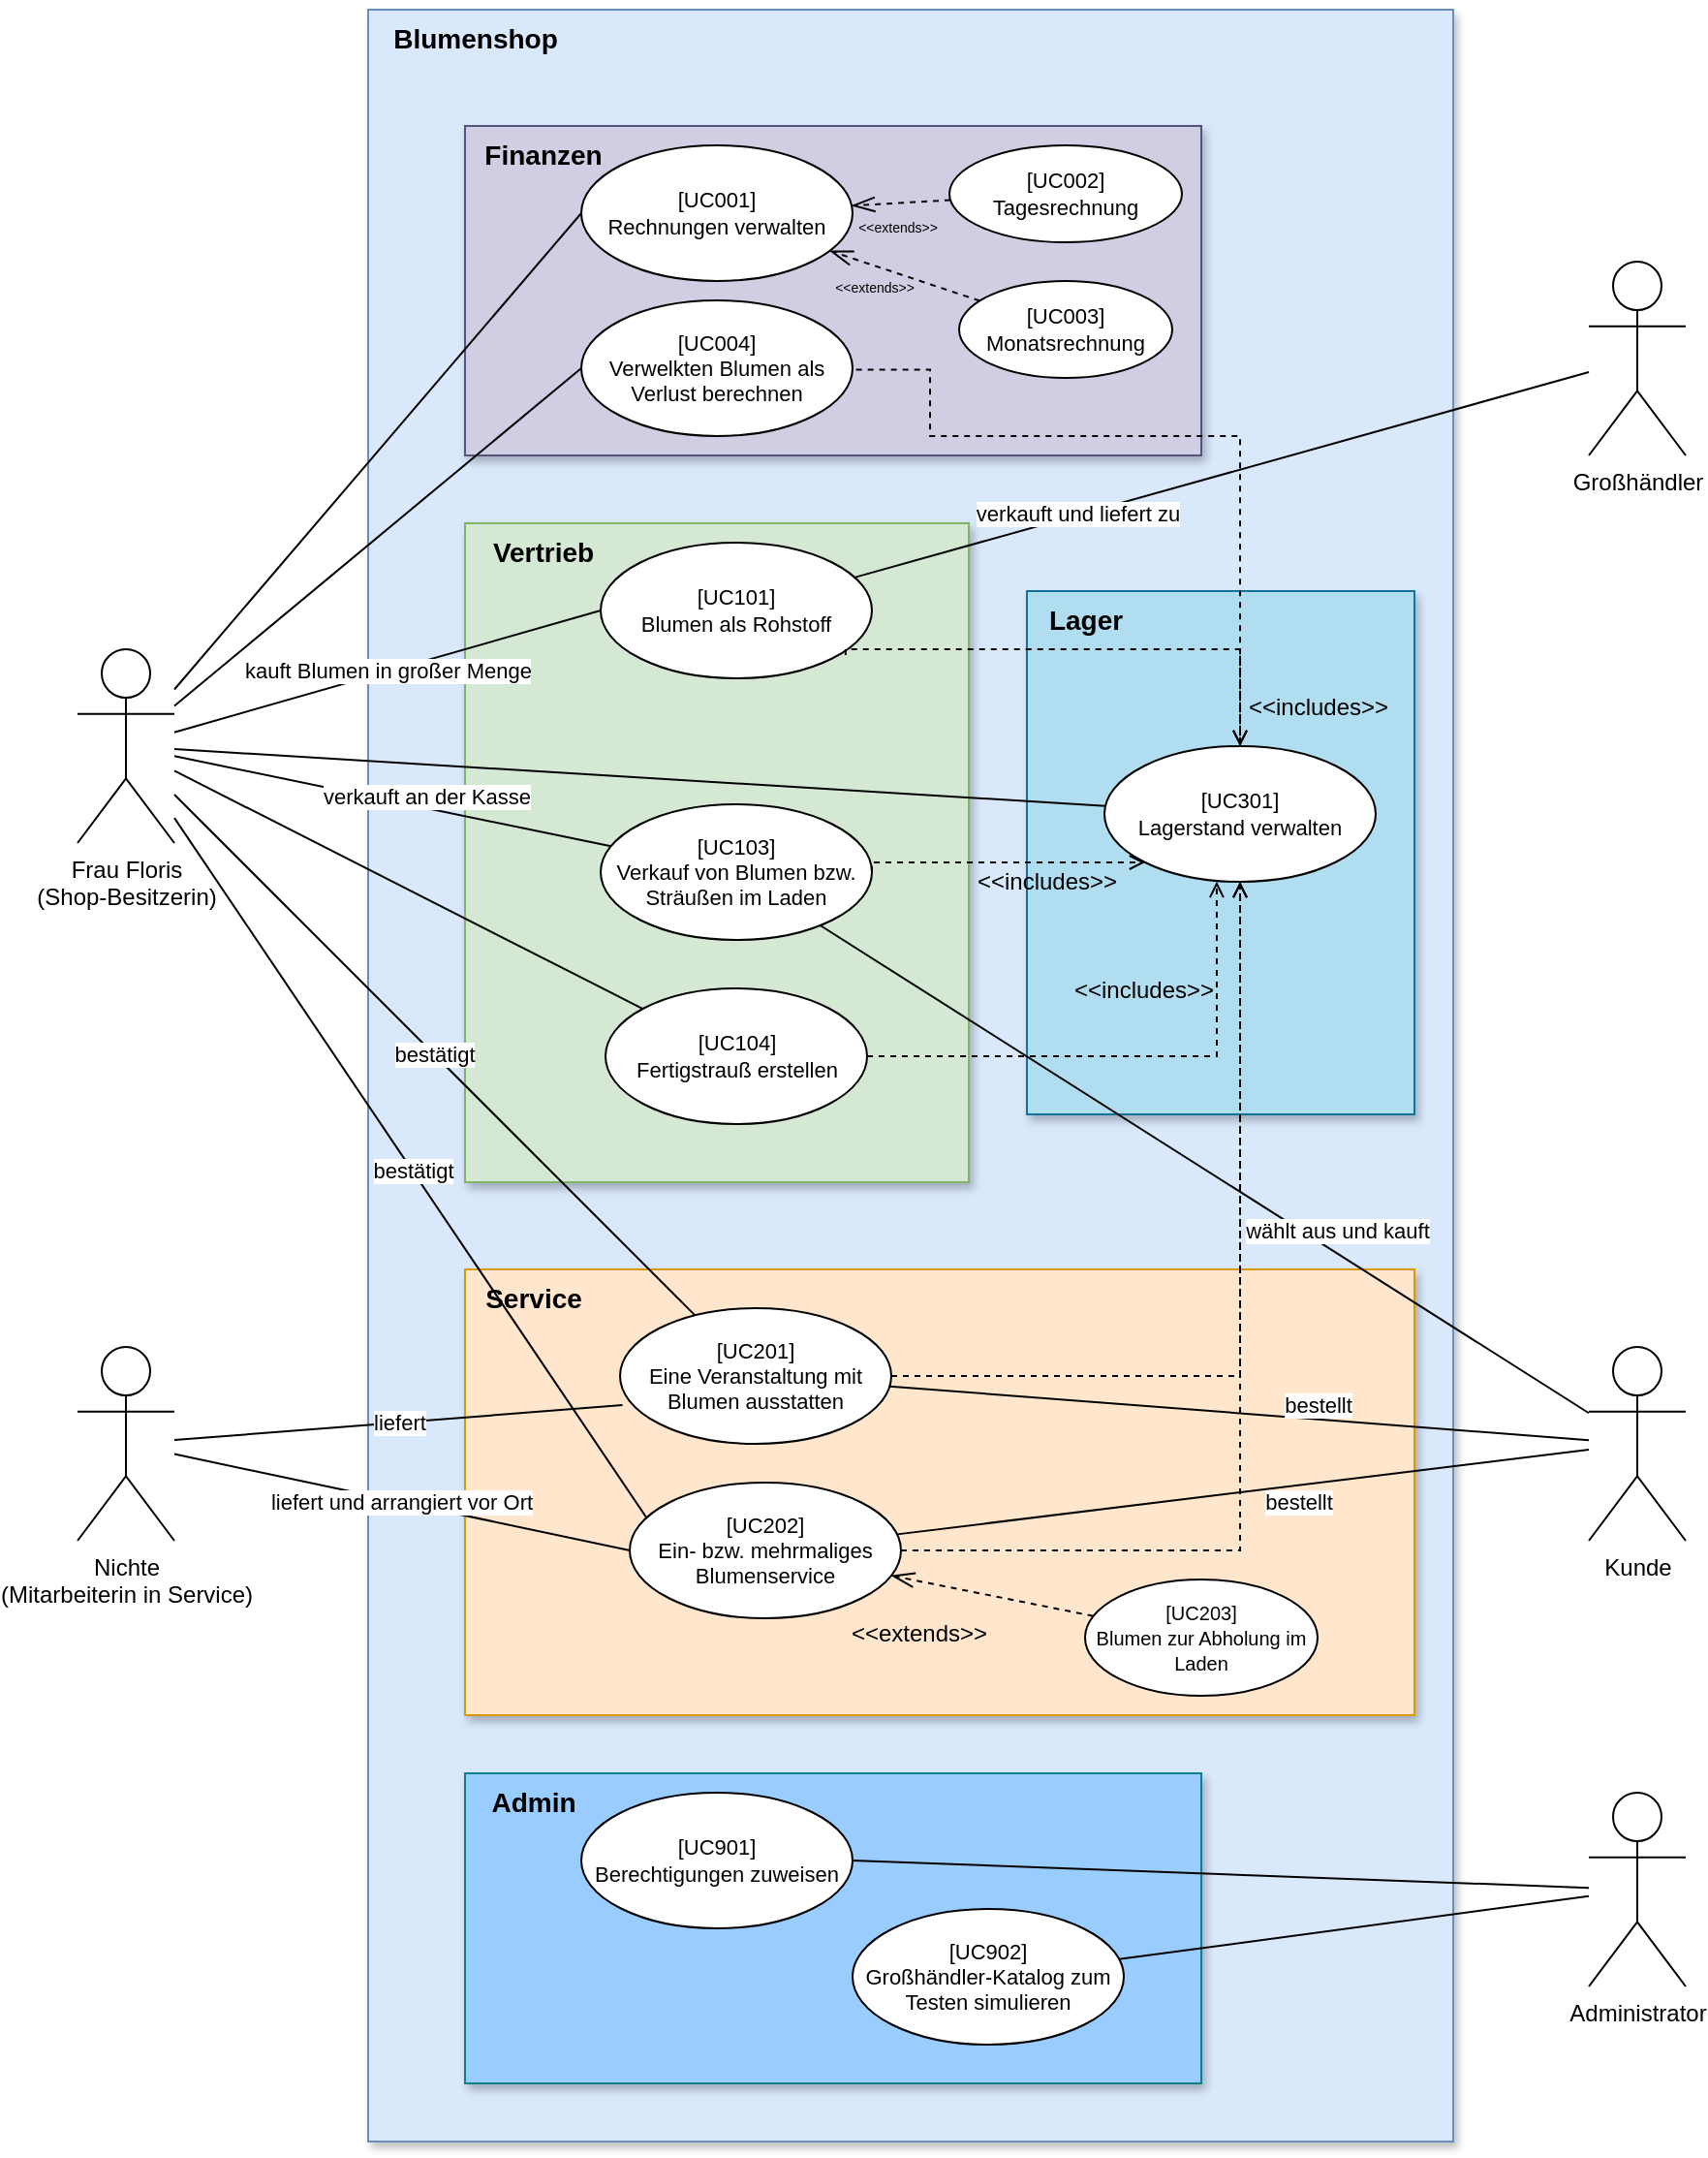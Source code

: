 <mxfile version="22.1.22" type="embed">
  <diagram id="T95qvjE1ERWwv_4aiWjD" name="Page-1">
    <mxGraphModel dx="1218" dy="1538" grid="1" gridSize="10" guides="1" tooltips="1" connect="1" arrows="1" fold="1" page="1" pageScale="1" pageWidth="1100" pageHeight="850" math="0" shadow="0">
      <root>
        <mxCell id="0" />
        <mxCell id="1" parent="0" />
        <mxCell id="43" value="" style="html=1;whiteSpace=wrap;fillColor=#dae8fc;strokeColor=#6c8ebf;shadow=1;labelPosition=left;verticalLabelPosition=top;align=right;verticalAlign=bottom;" parent="1" vertex="1">
          <mxGeometry x="350" y="-70" width="560" height="1100" as="geometry" />
        </mxCell>
        <mxCell id="91" value="" style="html=1;whiteSpace=wrap;fillColor=#b1ddf0;strokeColor=#10739e;shadow=1;labelPosition=left;verticalLabelPosition=top;align=right;verticalAlign=bottom;glass=0;rounded=0;" vertex="1" parent="1">
          <mxGeometry x="690" y="230" width="200" height="270" as="geometry" />
        </mxCell>
        <mxCell id="57" value="" style="html=1;whiteSpace=wrap;fillColor=#ffe6cc;strokeColor=#d79b00;shadow=1;labelPosition=left;verticalLabelPosition=top;align=right;verticalAlign=bottom;" parent="1" vertex="1">
          <mxGeometry x="400" y="580" width="490" height="230" as="geometry" />
        </mxCell>
        <mxCell id="54" value="" style="html=1;whiteSpace=wrap;fillColor=#d5e8d4;strokeColor=#82b366;shadow=1;labelPosition=left;verticalLabelPosition=top;align=right;verticalAlign=bottom;glass=0;rounded=0;" parent="1" vertex="1">
          <mxGeometry x="400" y="195" width="260" height="340" as="geometry" />
        </mxCell>
        <mxCell id="77" value="" style="html=1;whiteSpace=wrap;fillColor=#99CCFF;strokeColor=#0e8088;shadow=1;labelPosition=left;verticalLabelPosition=top;align=right;verticalAlign=bottom;" vertex="1" parent="1">
          <mxGeometry x="400" y="840" width="380" height="160" as="geometry" />
        </mxCell>
        <mxCell id="52" value="" style="html=1;whiteSpace=wrap;fillColor=#d0cee2;strokeColor=#56517e;shadow=1;labelPosition=left;verticalLabelPosition=top;align=right;verticalAlign=bottom;" parent="1" vertex="1">
          <mxGeometry x="400" y="-10" width="380" height="170" as="geometry" />
        </mxCell>
        <mxCell id="20" value="verkauft an der Kasse" style="rounded=0;orthogonalLoop=1;jettySize=auto;html=1;endArrow=none;endFill=0;" parent="1" source="2" target="18" edge="1">
          <mxGeometry x="0.142" y="6" relative="1" as="geometry">
            <mxPoint x="70" y="290" as="sourcePoint" />
            <mxPoint x="330" y="307.5" as="targetPoint" />
            <mxPoint as="offset" />
          </mxGeometry>
        </mxCell>
        <mxCell id="30" value="bestätigt" style="rounded=0;orthogonalLoop=1;jettySize=auto;html=1;endArrow=none;endFill=0;entryX=0.071;entryY=0.286;entryDx=0;entryDy=0;entryPerimeter=0;" parent="1" source="2" target="26" edge="1">
          <mxGeometry relative="1" as="geometry" />
        </mxCell>
        <mxCell id="32" style="rounded=0;orthogonalLoop=1;jettySize=auto;html=1;entryX=0;entryY=0.5;entryDx=0;entryDy=0;endArrow=none;endFill=0;" parent="1" source="2" target="31" edge="1">
          <mxGeometry relative="1" as="geometry" />
        </mxCell>
        <mxCell id="36" value="kauft Blumen in großer Menge" style="rounded=0;orthogonalLoop=1;jettySize=auto;html=1;entryX=0;entryY=0.5;entryDx=0;entryDy=0;endArrow=none;endFill=0;" parent="1" source="2" target="35" edge="1">
          <mxGeometry relative="1" as="geometry" />
        </mxCell>
        <mxCell id="51" style="rounded=0;orthogonalLoop=1;jettySize=auto;html=1;entryX=0;entryY=0.5;entryDx=0;entryDy=0;horizontal=1;endArrow=none;endFill=0;" parent="1" source="2" target="50" edge="1">
          <mxGeometry relative="1" as="geometry" />
        </mxCell>
        <mxCell id="76" style="rounded=0;orthogonalLoop=1;jettySize=auto;html=1;endArrow=none;endFill=0;" edge="1" parent="1" source="2" target="46">
          <mxGeometry relative="1" as="geometry" />
        </mxCell>
        <mxCell id="2" value="Frau Floris &lt;br&gt;(Shop-Besitzerin)" style="shape=umlActor;verticalLabelPosition=bottom;verticalAlign=top;html=1;" parent="1" vertex="1">
          <mxGeometry x="200" y="260" width="50" height="100" as="geometry" />
        </mxCell>
        <mxCell id="28" value="liefert und arrangiert vor Ort" style="rounded=0;orthogonalLoop=1;jettySize=auto;html=1;entryX=0;entryY=0.5;entryDx=0;entryDy=0;endArrow=none;endFill=0;" parent="1" source="3" target="26" edge="1">
          <mxGeometry relative="1" as="geometry" />
        </mxCell>
        <mxCell id="3" value="Nichte &lt;br&gt;(Mitarbeiterin in Service)" style="shape=umlActor;verticalLabelPosition=bottom;verticalAlign=top;html=1;" parent="1" vertex="1">
          <mxGeometry x="200" y="620" width="50" height="100" as="geometry" />
        </mxCell>
        <mxCell id="27" value="wählt aus und kauft" style="rounded=0;orthogonalLoop=1;jettySize=auto;html=1;endArrow=none;endFill=0;" parent="1" source="6" target="18" edge="1">
          <mxGeometry x="-0.318" y="-10" relative="1" as="geometry">
            <mxPoint x="940" y="400" as="sourcePoint" />
            <mxPoint as="offset" />
          </mxGeometry>
        </mxCell>
        <mxCell id="25" value="bestellt" style="rounded=0;orthogonalLoop=1;jettySize=auto;html=1;endArrow=none;endFill=0;" parent="1" source="6" target="21" edge="1">
          <mxGeometry x="-0.221" y="-7" relative="1" as="geometry">
            <mxPoint x="940" y="400" as="sourcePoint" />
            <mxPoint as="offset" />
          </mxGeometry>
        </mxCell>
        <mxCell id="6" value="Kunde" style="shape=umlActor;verticalLabelPosition=bottom;verticalAlign=top;html=1;" parent="1" vertex="1">
          <mxGeometry x="980" y="620" width="50" height="100" as="geometry" />
        </mxCell>
        <mxCell id="16" style="rounded=0;orthogonalLoop=1;jettySize=auto;html=1;entryX=1;entryY=0.5;entryDx=0;entryDy=0;endArrow=none;endFill=0;" parent="1" source="11" target="15" edge="1">
          <mxGeometry relative="1" as="geometry" />
        </mxCell>
        <mxCell id="109" style="rounded=0;orthogonalLoop=1;jettySize=auto;html=1;endArrow=none;endFill=0;" edge="1" parent="1" source="11" target="108">
          <mxGeometry relative="1" as="geometry" />
        </mxCell>
        <mxCell id="11" value="Administrator" style="shape=umlActor;verticalLabelPosition=bottom;verticalAlign=top;html=1;" parent="1" vertex="1">
          <mxGeometry x="980" y="850" width="50" height="100" as="geometry" />
        </mxCell>
        <mxCell id="15" value="[UC901]&lt;br&gt;Berechtigungen zuweisen" style="ellipse;whiteSpace=wrap;html=1;fontSize=11;" parent="1" vertex="1">
          <mxGeometry x="460" y="850" width="140" height="70" as="geometry" />
        </mxCell>
        <mxCell id="18" value="[UC103]&lt;br&gt;Verkauf von Blumen bzw. Sträußen im Laden" style="ellipse;whiteSpace=wrap;html=1;fontSize=11;" parent="1" vertex="1">
          <mxGeometry x="470" y="340" width="140" height="70" as="geometry" />
        </mxCell>
        <mxCell id="21" value="[UC201]&lt;br&gt;Eine Veranstaltung mit Blumen ausstatten" style="ellipse;whiteSpace=wrap;html=1;fontSize=11;" parent="1" vertex="1">
          <mxGeometry x="480" y="600" width="140" height="70" as="geometry" />
        </mxCell>
        <mxCell id="23" value="liefert" style="rounded=0;orthogonalLoop=1;jettySize=auto;html=1;entryX=0.009;entryY=0.715;entryDx=0;entryDy=0;entryPerimeter=0;endArrow=none;endFill=0;" parent="1" source="3" target="21" edge="1">
          <mxGeometry relative="1" as="geometry" />
        </mxCell>
        <mxCell id="26" value="[UC202]&lt;br&gt;Ein- bzw. mehrmaliges Blumenservice" style="ellipse;whiteSpace=wrap;html=1;fontSize=11;" parent="1" vertex="1">
          <mxGeometry x="485" y="690" width="140" height="70" as="geometry" />
        </mxCell>
        <mxCell id="29" value="bestellt" style="rounded=0;orthogonalLoop=1;jettySize=auto;html=1;endArrow=none;endFill=0;" parent="1" source="6" target="26" edge="1">
          <mxGeometry x="-0.154" y="9" relative="1" as="geometry">
            <mxPoint x="940" y="400" as="sourcePoint" />
            <mxPoint as="offset" />
          </mxGeometry>
        </mxCell>
        <mxCell id="31" value="[UC001]&lt;br&gt;Rechnungen verwalten" style="ellipse;whiteSpace=wrap;html=1;fontSize=11;" parent="1" vertex="1">
          <mxGeometry x="460" width="140" height="70" as="geometry" />
        </mxCell>
        <mxCell id="73" style="rounded=0;orthogonalLoop=1;jettySize=auto;html=1;endArrow=none;endFill=0;" parent="1" source="33" target="35" edge="1">
          <mxGeometry relative="1" as="geometry" />
        </mxCell>
        <mxCell id="74" value="verkauft und liefert zu" style="edgeLabel;html=1;align=center;verticalAlign=middle;resizable=0;points=[];" parent="73" vertex="1" connectable="0">
          <mxGeometry x="0.394" y="-1" relative="1" as="geometry">
            <mxPoint as="offset" />
          </mxGeometry>
        </mxCell>
        <mxCell id="33" value="Großhändler" style="shape=umlActor;verticalLabelPosition=bottom;verticalAlign=top;html=1;" parent="1" vertex="1">
          <mxGeometry x="980" y="60" width="50" height="100" as="geometry" />
        </mxCell>
        <mxCell id="35" value="[UC101]&lt;br&gt;Blumen als Rohstoff" style="ellipse;whiteSpace=wrap;html=1;fontSize=11;" parent="1" vertex="1">
          <mxGeometry x="470" y="205" width="140" height="70" as="geometry" />
        </mxCell>
        <mxCell id="44" value="Blumenshop" style="text;html=1;align=center;verticalAlign=middle;resizable=0;points=[];autosize=1;strokeColor=none;fillColor=none;fontStyle=1;fontSize=14;" parent="1" vertex="1">
          <mxGeometry x="350" y="-70" width="110" height="30" as="geometry" />
        </mxCell>
        <mxCell id="46" value="[UC104]&lt;br&gt;Fertigstrauß erstellen" style="ellipse;whiteSpace=wrap;html=1;fontSize=11;" parent="1" vertex="1">
          <mxGeometry x="472.5" y="435" width="135" height="70" as="geometry" />
        </mxCell>
        <mxCell id="50" value="[UC004]&lt;br&gt;Verwelkten Blumen als Verlust berechnen" style="ellipse;whiteSpace=wrap;html=1;fontSize=11;" parent="1" vertex="1">
          <mxGeometry x="460" y="80" width="140" height="70" as="geometry" />
        </mxCell>
        <mxCell id="53" value="Finanzen" style="text;html=1;align=center;verticalAlign=middle;resizable=0;points=[];autosize=1;strokeColor=none;fillColor=none;fontStyle=1;fontSize=14;" parent="1" vertex="1">
          <mxGeometry x="400" y="-10" width="80" height="30" as="geometry" />
        </mxCell>
        <mxCell id="55" value="Vertrieb" style="text;html=1;align=center;verticalAlign=middle;resizable=0;points=[];autosize=1;strokeColor=none;fillColor=none;fontStyle=1;fontSize=14;" parent="1" vertex="1">
          <mxGeometry x="400" y="195" width="80" height="30" as="geometry" />
        </mxCell>
        <mxCell id="60" value="bestätigt" style="rounded=0;orthogonalLoop=1;jettySize=auto;html=1;endArrow=none;endFill=0;" parent="1" source="2" target="21" edge="1">
          <mxGeometry relative="1" as="geometry">
            <mxPoint x="250" y="342" as="sourcePoint" />
            <mxPoint x="465" y="585" as="targetPoint" />
          </mxGeometry>
        </mxCell>
        <mxCell id="59" value="Service" style="text;html=1;align=center;verticalAlign=middle;resizable=0;points=[];autosize=1;strokeColor=none;fillColor=none;fontStyle=1;fontSize=14;" parent="1" vertex="1">
          <mxGeometry x="400" y="580" width="70" height="30" as="geometry" />
        </mxCell>
        <mxCell id="61" value="[UC002]&lt;br&gt;Tagesrechnung" style="ellipse;whiteSpace=wrap;html=1;fontSize=11;" parent="1" vertex="1">
          <mxGeometry x="650" width="120" height="50" as="geometry" />
        </mxCell>
        <mxCell id="63" value="[UC003]&lt;br&gt;Monatsrechnung" style="ellipse;whiteSpace=wrap;html=1;fontSize=11;" parent="1" vertex="1">
          <mxGeometry x="655" y="70" width="110" height="50" as="geometry" />
        </mxCell>
        <mxCell id="67" style="rounded=0;orthogonalLoop=1;jettySize=auto;html=1;endArrow=none;endFill=0;" parent="1" source="66" target="2" edge="1">
          <mxGeometry relative="1" as="geometry" />
        </mxCell>
        <mxCell id="66" value="[UC301]&lt;br&gt;Lagerstand verwalten" style="ellipse;whiteSpace=wrap;html=1;fontSize=11;" parent="1" vertex="1">
          <mxGeometry x="730" y="310" width="140" height="70" as="geometry" />
        </mxCell>
        <mxCell id="72" style="rounded=0;orthogonalLoop=1;jettySize=auto;html=1;endArrow=openThin;endFill=0;startSize=6;endSize=10;dashed=1;" parent="1" source="71" target="26" edge="1">
          <mxGeometry relative="1" as="geometry" />
        </mxCell>
        <mxCell id="79" value="&lt;font style=&quot;font-size: 12px;&quot;&gt;&amp;lt;&amp;lt;extends&amp;gt;&amp;gt;&lt;/font&gt;" style="edgeLabel;html=1;align=center;verticalAlign=middle;resizable=0;points=[];fontColor=default;labelBackgroundColor=none;fontSize=12;" vertex="1" connectable="0" parent="72">
          <mxGeometry x="0.418" y="3" relative="1" as="geometry">
            <mxPoint x="-16" y="21" as="offset" />
          </mxGeometry>
        </mxCell>
        <mxCell id="71" value="&lt;font style=&quot;font-size: 10px;&quot;&gt;[UC203]&lt;br&gt;Blumen zur Abholung im Laden&lt;/font&gt;" style="ellipse;whiteSpace=wrap;html=1;fontSize=11;" parent="1" vertex="1">
          <mxGeometry x="720" y="740" width="120" height="60" as="geometry" />
        </mxCell>
        <mxCell id="78" value="Admin" style="text;html=1;align=center;verticalAlign=middle;resizable=0;points=[];autosize=1;strokeColor=none;fillColor=none;fontStyle=1;fontSize=14;" vertex="1" parent="1">
          <mxGeometry x="400" y="840" width="70" height="30" as="geometry" />
        </mxCell>
        <mxCell id="80" style="rounded=0;orthogonalLoop=1;jettySize=auto;html=1;endArrow=openThin;endFill=0;startSize=6;endSize=10;dashed=1;" edge="1" parent="1" source="63" target="31">
          <mxGeometry relative="1" as="geometry">
            <mxPoint x="640" y="112" as="sourcePoint" />
            <mxPoint x="598" y="100" as="targetPoint" />
          </mxGeometry>
        </mxCell>
        <mxCell id="81" value="&lt;font style=&quot;font-size: 7px;&quot;&gt;&amp;lt;&amp;lt;extends&amp;gt;&amp;gt;&lt;/font&gt;" style="edgeLabel;html=1;align=center;verticalAlign=middle;resizable=0;points=[];fontColor=default;labelBackgroundColor=none;" vertex="1" connectable="0" parent="80">
          <mxGeometry x="0.418" y="3" relative="1" as="geometry">
            <mxPoint x="1" y="7" as="offset" />
          </mxGeometry>
        </mxCell>
        <mxCell id="84" style="rounded=0;orthogonalLoop=1;jettySize=auto;html=1;endArrow=openThin;endFill=0;startSize=6;endSize=10;dashed=1;" edge="1" parent="1" source="61" target="31">
          <mxGeometry relative="1" as="geometry">
            <mxPoint x="664" y="60" as="sourcePoint" />
            <mxPoint x="600" y="41" as="targetPoint" />
          </mxGeometry>
        </mxCell>
        <mxCell id="85" value="&lt;font style=&quot;font-size: 7px;&quot;&gt;&amp;lt;&amp;lt;extends&amp;gt;&amp;gt;&lt;/font&gt;" style="edgeLabel;html=1;align=center;verticalAlign=middle;resizable=0;points=[];fontColor=default;labelBackgroundColor=none;" vertex="1" connectable="0" parent="84">
          <mxGeometry x="0.418" y="3" relative="1" as="geometry">
            <mxPoint x="8" y="7" as="offset" />
          </mxGeometry>
        </mxCell>
        <mxCell id="86" style="edgeStyle=orthogonalEdgeStyle;rounded=0;orthogonalLoop=1;jettySize=auto;html=1;dashed=1;endArrow=open;endFill=0;exitX=1;exitY=0.5;exitDx=0;exitDy=0;" edge="1" parent="1" source="18" target="66">
          <mxGeometry relative="1" as="geometry">
            <mxPoint x="750" y="370" as="targetPoint" />
            <Array as="points">
              <mxPoint x="710" y="370" />
              <mxPoint x="710" y="370" />
            </Array>
          </mxGeometry>
        </mxCell>
        <mxCell id="88" style="edgeStyle=orthogonalEdgeStyle;rounded=0;orthogonalLoop=1;jettySize=auto;html=1;exitX=1;exitY=0.5;exitDx=0;exitDy=0;dashed=1;endArrow=open;endFill=0;entryX=0.414;entryY=0.999;entryDx=0;entryDy=0;entryPerimeter=0;" edge="1" parent="1" source="46" target="66">
          <mxGeometry relative="1" as="geometry">
            <mxPoint x="630" y="440" as="sourcePoint" />
            <mxPoint x="630" y="361" as="targetPoint" />
          </mxGeometry>
        </mxCell>
        <mxCell id="89" value="&lt;font style=&quot;font-size: 12px;&quot;&gt;&amp;lt;&amp;lt;includes&amp;gt;&amp;gt;&lt;/font&gt;" style="edgeLabel;html=1;align=center;verticalAlign=middle;resizable=0;points=[];labelBackgroundColor=none;fontSize=12;" vertex="1" connectable="0" parent="88">
          <mxGeometry x="0.244" y="-1" relative="1" as="geometry">
            <mxPoint x="-76" y="-91" as="offset" />
          </mxGeometry>
        </mxCell>
        <mxCell id="92" value="Lager" style="text;html=1;align=center;verticalAlign=middle;resizable=0;points=[];autosize=1;strokeColor=none;fillColor=none;fontStyle=1;fontSize=14;" vertex="1" parent="1">
          <mxGeometry x="690" y="230" width="60" height="30" as="geometry" />
        </mxCell>
        <mxCell id="94" style="edgeStyle=orthogonalEdgeStyle;rounded=0;orthogonalLoop=1;jettySize=auto;html=1;dashed=1;endArrow=open;endFill=0;exitX=0.903;exitY=0.829;exitDx=0;exitDy=0;exitPerimeter=0;" edge="1" parent="1" source="35" target="66">
          <mxGeometry relative="1" as="geometry">
            <mxPoint x="615" y="485" as="sourcePoint" />
            <mxPoint x="790" y="360" as="targetPoint" />
            <Array as="points">
              <mxPoint x="596" y="260" />
              <mxPoint x="800" y="260" />
            </Array>
          </mxGeometry>
        </mxCell>
        <mxCell id="95" value="&lt;font style=&quot;font-size: 12px;&quot;&gt;&amp;lt;&amp;lt;includes&amp;gt;&amp;gt;&lt;/font&gt;" style="edgeLabel;html=1;align=center;verticalAlign=middle;resizable=0;points=[];labelBackgroundColor=none;fontSize=12;" vertex="1" connectable="0" parent="94">
          <mxGeometry x="0.244" y="-1" relative="1" as="geometry">
            <mxPoint x="87" y="29" as="offset" />
          </mxGeometry>
        </mxCell>
        <mxCell id="98" style="edgeStyle=orthogonalEdgeStyle;rounded=0;orthogonalLoop=1;jettySize=auto;html=1;dashed=1;endArrow=open;endFill=0;" edge="1" parent="1" source="21" target="66">
          <mxGeometry relative="1" as="geometry">
            <mxPoint x="617" y="480" as="sourcePoint" />
            <mxPoint x="830" y="380" as="targetPoint" />
          </mxGeometry>
        </mxCell>
        <mxCell id="99" value="&lt;font style=&quot;font-size: 12px;&quot;&gt;&amp;lt;&amp;lt;includes&amp;gt;&amp;gt;&lt;/font&gt;" style="edgeLabel;html=1;align=center;verticalAlign=middle;resizable=0;points=[];labelBackgroundColor=none;fontSize=12;" vertex="1" connectable="0" parent="98">
          <mxGeometry x="0.244" y="-1" relative="1" as="geometry">
            <mxPoint x="-51" y="-109" as="offset" />
          </mxGeometry>
        </mxCell>
        <mxCell id="100" style="edgeStyle=orthogonalEdgeStyle;rounded=0;orthogonalLoop=1;jettySize=auto;html=1;dashed=1;endArrow=open;endFill=0;" edge="1" parent="1" source="26" target="66">
          <mxGeometry relative="1" as="geometry">
            <mxPoint x="630" y="645" as="sourcePoint" />
            <mxPoint x="830" y="380" as="targetPoint" />
            <Array as="points">
              <mxPoint x="800" y="725" />
            </Array>
          </mxGeometry>
        </mxCell>
        <mxCell id="106" style="edgeStyle=orthogonalEdgeStyle;rounded=0;orthogonalLoop=1;jettySize=auto;html=1;dashed=1;endArrow=open;endFill=0;exitX=1.013;exitY=0.511;exitDx=0;exitDy=0;exitPerimeter=0;" edge="1" parent="1" source="50" target="66">
          <mxGeometry relative="1" as="geometry">
            <mxPoint x="528.99" y="150" as="sourcePoint" />
            <mxPoint x="770.0" y="310" as="targetPoint" />
            <Array as="points">
              <mxPoint x="640" y="116" />
              <mxPoint x="640" y="150" />
              <mxPoint x="800" y="150" />
            </Array>
          </mxGeometry>
        </mxCell>
        <mxCell id="108" value="[UC902]&lt;br&gt;Großhändler-Katalog zum Testen simulieren" style="ellipse;whiteSpace=wrap;html=1;fontSize=11;" vertex="1" parent="1">
          <mxGeometry x="600" y="910" width="140" height="70" as="geometry" />
        </mxCell>
      </root>
    </mxGraphModel>
  </diagram>
</mxfile>
